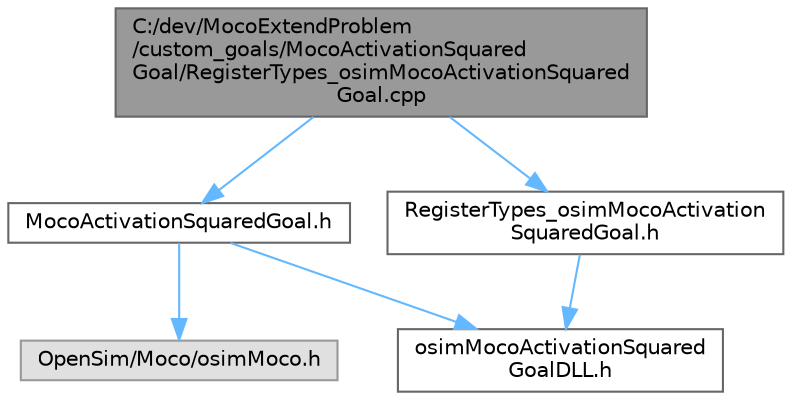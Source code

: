 digraph "C:/dev/MocoExtendProblem/custom_goals/MocoActivationSquaredGoal/RegisterTypes_osimMocoActivationSquaredGoal.cpp"
{
 // LATEX_PDF_SIZE
  bgcolor="transparent";
  edge [fontname=Helvetica,fontsize=10,labelfontname=Helvetica,labelfontsize=10];
  node [fontname=Helvetica,fontsize=10,shape=box,height=0.2,width=0.4];
  Node1 [id="Node000001",label="C:/dev/MocoExtendProblem\l/custom_goals/MocoActivationSquared\lGoal/RegisterTypes_osimMocoActivationSquared\lGoal.cpp",height=0.2,width=0.4,color="gray40", fillcolor="grey60", style="filled", fontcolor="black",tooltip=" "];
  Node1 -> Node2 [id="edge1_Node000001_Node000002",color="steelblue1",style="solid",tooltip=" "];
  Node2 [id="Node000002",label="MocoActivationSquaredGoal.h",height=0.2,width=0.4,color="grey40", fillcolor="white", style="filled",URL="$_moco_activation_squared_goal_2_moco_activation_squared_goal_8h.html",tooltip=" "];
  Node2 -> Node3 [id="edge2_Node000002_Node000003",color="steelblue1",style="solid",tooltip=" "];
  Node3 [id="Node000003",label="OpenSim/Moco/osimMoco.h",height=0.2,width=0.4,color="grey60", fillcolor="#E0E0E0", style="filled",tooltip=" "];
  Node2 -> Node4 [id="edge3_Node000002_Node000004",color="steelblue1",style="solid",tooltip=" "];
  Node4 [id="Node000004",label="osimMocoActivationSquared\lGoalDLL.h",height=0.2,width=0.4,color="grey40", fillcolor="white", style="filled",URL="$_moco_activation_squared_goal_2osim_moco_activation_squared_goal_d_l_l_8h.html",tooltip=" "];
  Node1 -> Node5 [id="edge4_Node000001_Node000005",color="steelblue1",style="solid",tooltip=" "];
  Node5 [id="Node000005",label="RegisterTypes_osimMocoActivation\lSquaredGoal.h",height=0.2,width=0.4,color="grey40", fillcolor="white", style="filled",URL="$_moco_activation_squared_goal_2_register_types__osim_moco_activation_squared_goal_8h.html",tooltip=" "];
  Node5 -> Node4 [id="edge5_Node000005_Node000004",color="steelblue1",style="solid",tooltip=" "];
}
